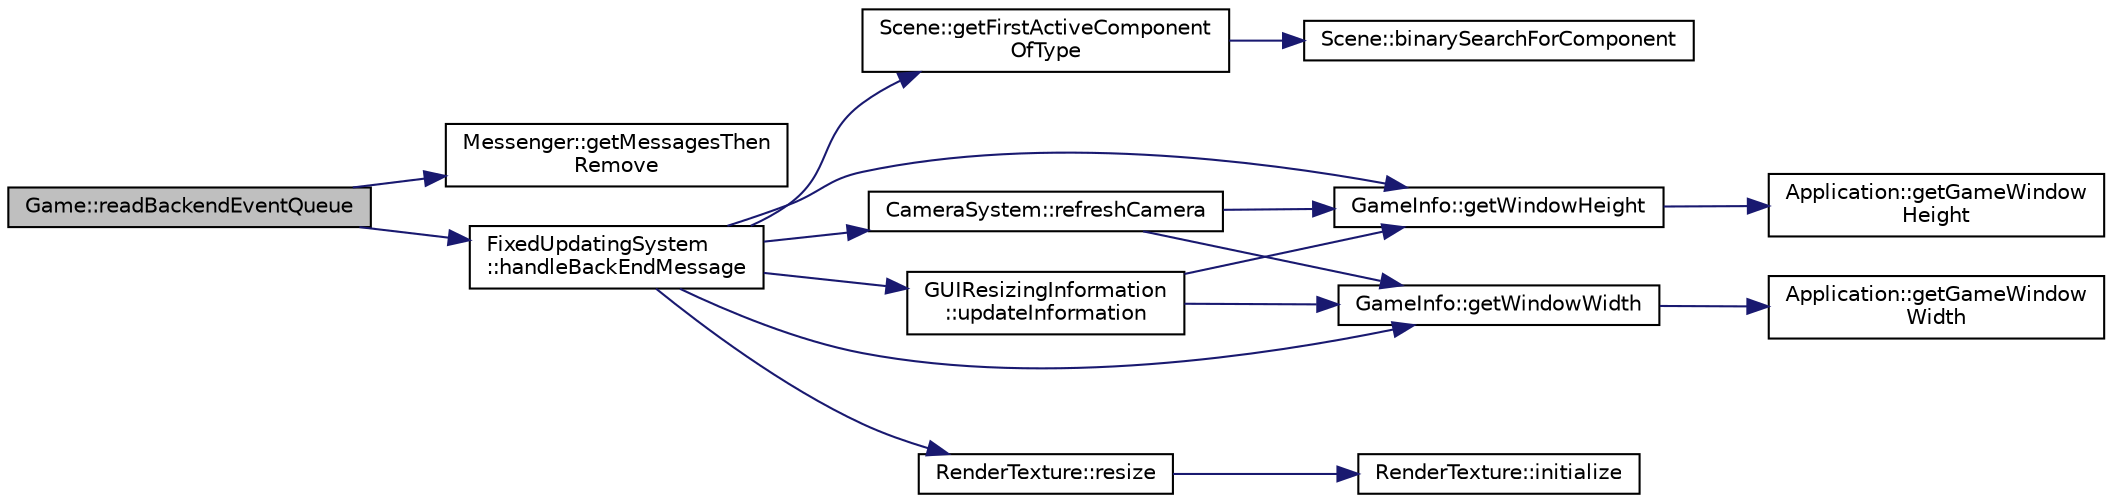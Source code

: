 digraph "Game::readBackendEventQueue"
{
 // INTERACTIVE_SVG=YES
 // LATEX_PDF_SIZE
  edge [fontname="Helvetica",fontsize="10",labelfontname="Helvetica",labelfontsize="10"];
  node [fontname="Helvetica",fontsize="10",shape=record];
  rankdir="LR";
  Node1 [label="Game::readBackendEventQueue",height=0.2,width=0.4,color="black", fillcolor="grey75", style="filled", fontcolor="black",tooltip=" "];
  Node1 -> Node2 [color="midnightblue",fontsize="10",style="solid",fontname="Helvetica"];
  Node2 [label="Messenger::getMessagesThen\lRemove",height=0.2,width=0.4,color="black", fillcolor="white", style="filled",URL="$d6/dc9/class_messenger.html#adc1f68f26170b8a13b5b917434f12310",tooltip=" "];
  Node1 -> Node3 [color="midnightblue",fontsize="10",style="solid",fontname="Helvetica"];
  Node3 [label="FixedUpdatingSystem\l::handleBackEndMessage",height=0.2,width=0.4,color="black", fillcolor="white", style="filled",URL="$d3/de8/class_fixed_updating_system.html#a8f07c76b37a898f91221740f42c72598",tooltip=" "];
  Node3 -> Node4 [color="midnightblue",fontsize="10",style="solid",fontname="Helvetica"];
  Node4 [label="Scene::getFirstActiveComponent\lOfType",height=0.2,width=0.4,color="black", fillcolor="white", style="filled",URL="$d6/db5/class_scene.html#ae05acfccb36d74a21bd4988a2b562ceb",tooltip=" "];
  Node4 -> Node5 [color="midnightblue",fontsize="10",style="solid",fontname="Helvetica"];
  Node5 [label="Scene::binarySearchForComponent",height=0.2,width=0.4,color="black", fillcolor="white", style="filled",URL="$d6/db5/class_scene.html#af06ab78544ec997fd8e480762b2cc40a",tooltip=" "];
  Node3 -> Node6 [color="midnightblue",fontsize="10",style="solid",fontname="Helvetica"];
  Node6 [label="GameInfo::getWindowHeight",height=0.2,width=0.4,color="black", fillcolor="white", style="filled",URL="$d4/d58/namespace_game_info.html#a344c7e16ac06ee1f8458a249aac36e8e",tooltip=" "];
  Node6 -> Node7 [color="midnightblue",fontsize="10",style="solid",fontname="Helvetica"];
  Node7 [label="Application::getGameWindow\lHeight",height=0.2,width=0.4,color="black", fillcolor="white", style="filled",URL="$de/d6b/class_application.html#a0398d40c89d52bb8d6ac6ac466c5d30c",tooltip=" "];
  Node3 -> Node8 [color="midnightblue",fontsize="10",style="solid",fontname="Helvetica"];
  Node8 [label="GameInfo::getWindowWidth",height=0.2,width=0.4,color="black", fillcolor="white", style="filled",URL="$d4/d58/namespace_game_info.html#a7cf2306eb3025a60a9e2da52eefba71e",tooltip=" "];
  Node8 -> Node9 [color="midnightblue",fontsize="10",style="solid",fontname="Helvetica"];
  Node9 [label="Application::getGameWindow\lWidth",height=0.2,width=0.4,color="black", fillcolor="white", style="filled",URL="$de/d6b/class_application.html#aad8864ec1fa58ee23db7b111876d09a5",tooltip=" "];
  Node3 -> Node10 [color="midnightblue",fontsize="10",style="solid",fontname="Helvetica"];
  Node10 [label="CameraSystem::refreshCamera",height=0.2,width=0.4,color="black", fillcolor="white", style="filled",URL="$d4/df8/class_camera_system.html#a47d9e3f5277b873769028e15ccd4aa43",tooltip=" "];
  Node10 -> Node6 [color="midnightblue",fontsize="10",style="solid",fontname="Helvetica"];
  Node10 -> Node8 [color="midnightblue",fontsize="10",style="solid",fontname="Helvetica"];
  Node3 -> Node11 [color="midnightblue",fontsize="10",style="solid",fontname="Helvetica"];
  Node11 [label="RenderTexture::resize",height=0.2,width=0.4,color="black", fillcolor="white", style="filled",URL="$dd/db8/class_render_texture.html#abf24c86b77fa47a8c85093fa0a96a7d7",tooltip=" "];
  Node11 -> Node12 [color="midnightblue",fontsize="10",style="solid",fontname="Helvetica"];
  Node12 [label="RenderTexture::initialize",height=0.2,width=0.4,color="black", fillcolor="white", style="filled",URL="$dd/db8/class_render_texture.html#afc74bdbbb35d6af7b9b4a1b77c6ae011",tooltip=" "];
  Node3 -> Node13 [color="midnightblue",fontsize="10",style="solid",fontname="Helvetica"];
  Node13 [label="GUIResizingInformation\l::updateInformation",height=0.2,width=0.4,color="black", fillcolor="white", style="filled",URL="$d7/d06/class_g_u_i_resizing_information.html#ae82679de84809831c862391c4bafffa1",tooltip=" "];
  Node13 -> Node6 [color="midnightblue",fontsize="10",style="solid",fontname="Helvetica"];
  Node13 -> Node8 [color="midnightblue",fontsize="10",style="solid",fontname="Helvetica"];
}
